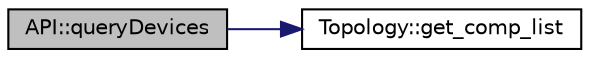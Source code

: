 digraph "API::queryDevices"
{
 // LATEX_PDF_SIZE
  edge [fontname="Helvetica",fontsize="10",labelfontname="Helvetica",labelfontsize="10"];
  node [fontname="Helvetica",fontsize="10",shape=record];
  rankdir="LR";
  Node1 [label="API::queryDevices",height=0.2,width=0.4,color="black", fillcolor="grey75", style="filled", fontcolor="black",tooltip="a function to get all components in a topolgy"];
  Node1 -> Node2 [color="midnightblue",fontsize="10",style="solid",fontname="Helvetica"];
  Node2 [label="Topology::get_comp_list",height=0.2,width=0.4,color="black", fillcolor="white", style="filled",URL="$class_topology.html#a5e0558127021080285078fccf40d9c8f",tooltip="a getter function that returns a list of components"];
}

